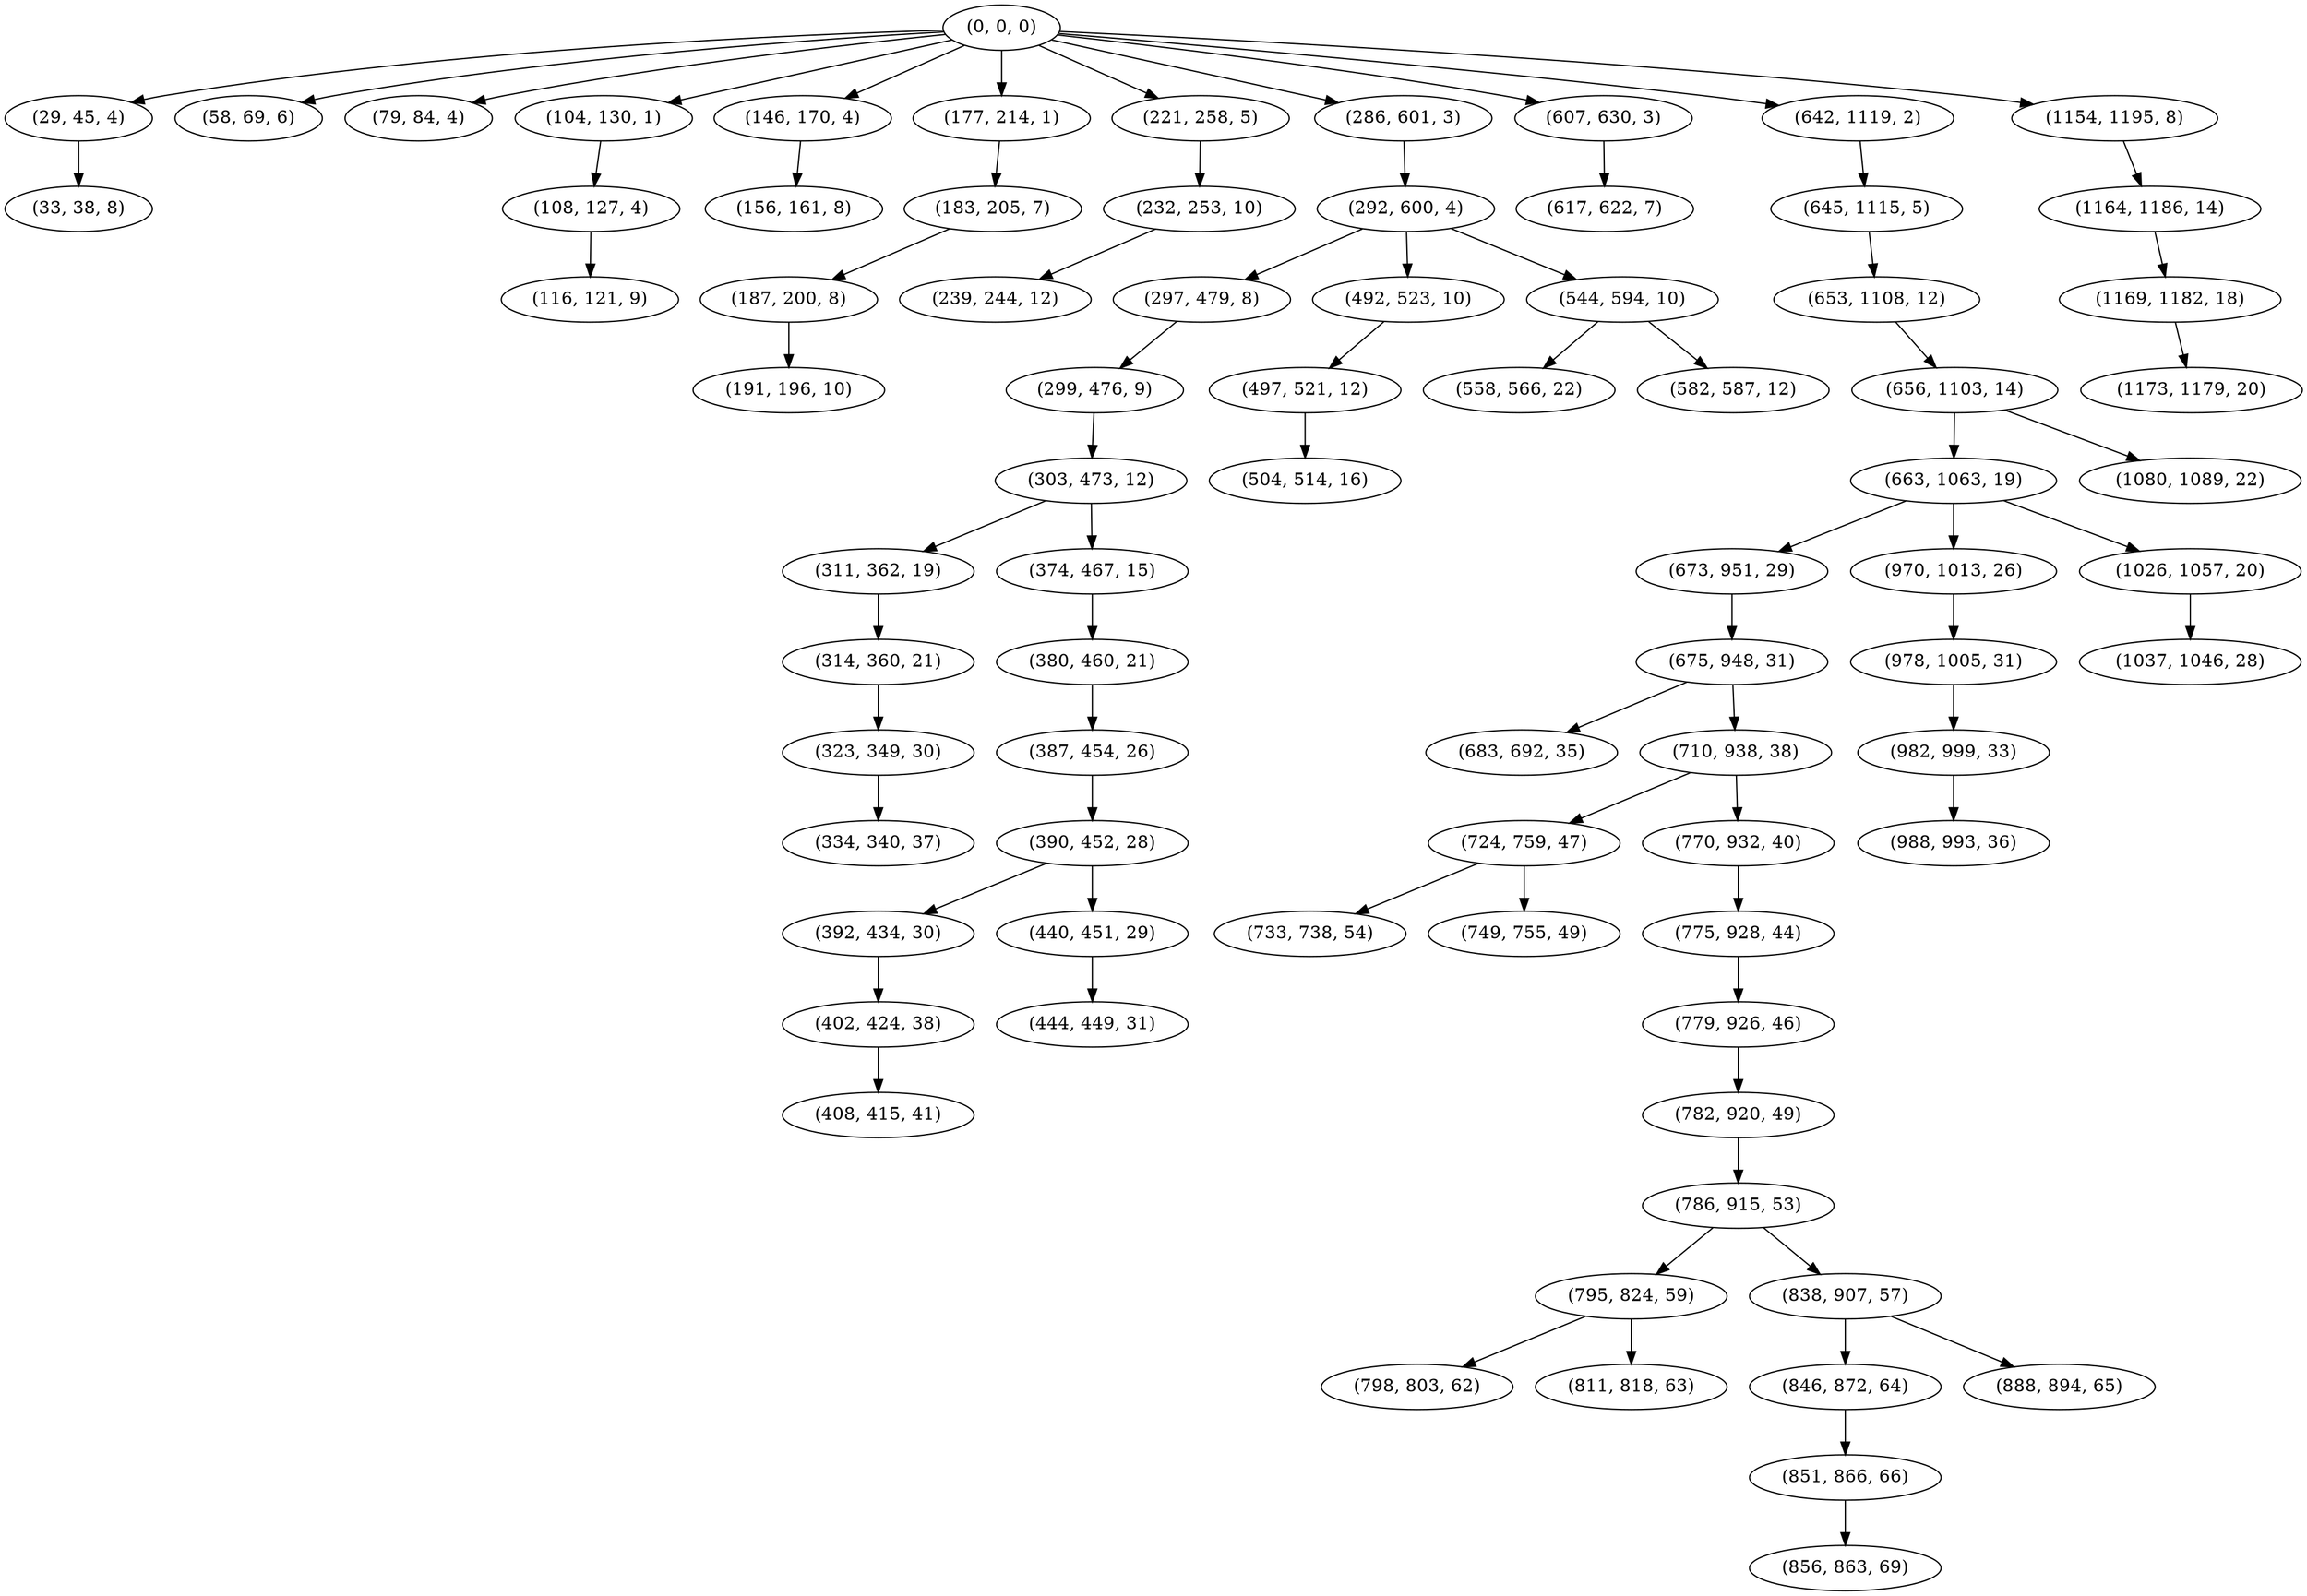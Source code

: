 digraph tree {
    "(0, 0, 0)";
    "(29, 45, 4)";
    "(33, 38, 8)";
    "(58, 69, 6)";
    "(79, 84, 4)";
    "(104, 130, 1)";
    "(108, 127, 4)";
    "(116, 121, 9)";
    "(146, 170, 4)";
    "(156, 161, 8)";
    "(177, 214, 1)";
    "(183, 205, 7)";
    "(187, 200, 8)";
    "(191, 196, 10)";
    "(221, 258, 5)";
    "(232, 253, 10)";
    "(239, 244, 12)";
    "(286, 601, 3)";
    "(292, 600, 4)";
    "(297, 479, 8)";
    "(299, 476, 9)";
    "(303, 473, 12)";
    "(311, 362, 19)";
    "(314, 360, 21)";
    "(323, 349, 30)";
    "(334, 340, 37)";
    "(374, 467, 15)";
    "(380, 460, 21)";
    "(387, 454, 26)";
    "(390, 452, 28)";
    "(392, 434, 30)";
    "(402, 424, 38)";
    "(408, 415, 41)";
    "(440, 451, 29)";
    "(444, 449, 31)";
    "(492, 523, 10)";
    "(497, 521, 12)";
    "(504, 514, 16)";
    "(544, 594, 10)";
    "(558, 566, 22)";
    "(582, 587, 12)";
    "(607, 630, 3)";
    "(617, 622, 7)";
    "(642, 1119, 2)";
    "(645, 1115, 5)";
    "(653, 1108, 12)";
    "(656, 1103, 14)";
    "(663, 1063, 19)";
    "(673, 951, 29)";
    "(675, 948, 31)";
    "(683, 692, 35)";
    "(710, 938, 38)";
    "(724, 759, 47)";
    "(733, 738, 54)";
    "(749, 755, 49)";
    "(770, 932, 40)";
    "(775, 928, 44)";
    "(779, 926, 46)";
    "(782, 920, 49)";
    "(786, 915, 53)";
    "(795, 824, 59)";
    "(798, 803, 62)";
    "(811, 818, 63)";
    "(838, 907, 57)";
    "(846, 872, 64)";
    "(851, 866, 66)";
    "(856, 863, 69)";
    "(888, 894, 65)";
    "(970, 1013, 26)";
    "(978, 1005, 31)";
    "(982, 999, 33)";
    "(988, 993, 36)";
    "(1026, 1057, 20)";
    "(1037, 1046, 28)";
    "(1080, 1089, 22)";
    "(1154, 1195, 8)";
    "(1164, 1186, 14)";
    "(1169, 1182, 18)";
    "(1173, 1179, 20)";
    "(0, 0, 0)" -> "(29, 45, 4)";
    "(0, 0, 0)" -> "(58, 69, 6)";
    "(0, 0, 0)" -> "(79, 84, 4)";
    "(0, 0, 0)" -> "(104, 130, 1)";
    "(0, 0, 0)" -> "(146, 170, 4)";
    "(0, 0, 0)" -> "(177, 214, 1)";
    "(0, 0, 0)" -> "(221, 258, 5)";
    "(0, 0, 0)" -> "(286, 601, 3)";
    "(0, 0, 0)" -> "(607, 630, 3)";
    "(0, 0, 0)" -> "(642, 1119, 2)";
    "(0, 0, 0)" -> "(1154, 1195, 8)";
    "(29, 45, 4)" -> "(33, 38, 8)";
    "(104, 130, 1)" -> "(108, 127, 4)";
    "(108, 127, 4)" -> "(116, 121, 9)";
    "(146, 170, 4)" -> "(156, 161, 8)";
    "(177, 214, 1)" -> "(183, 205, 7)";
    "(183, 205, 7)" -> "(187, 200, 8)";
    "(187, 200, 8)" -> "(191, 196, 10)";
    "(221, 258, 5)" -> "(232, 253, 10)";
    "(232, 253, 10)" -> "(239, 244, 12)";
    "(286, 601, 3)" -> "(292, 600, 4)";
    "(292, 600, 4)" -> "(297, 479, 8)";
    "(292, 600, 4)" -> "(492, 523, 10)";
    "(292, 600, 4)" -> "(544, 594, 10)";
    "(297, 479, 8)" -> "(299, 476, 9)";
    "(299, 476, 9)" -> "(303, 473, 12)";
    "(303, 473, 12)" -> "(311, 362, 19)";
    "(303, 473, 12)" -> "(374, 467, 15)";
    "(311, 362, 19)" -> "(314, 360, 21)";
    "(314, 360, 21)" -> "(323, 349, 30)";
    "(323, 349, 30)" -> "(334, 340, 37)";
    "(374, 467, 15)" -> "(380, 460, 21)";
    "(380, 460, 21)" -> "(387, 454, 26)";
    "(387, 454, 26)" -> "(390, 452, 28)";
    "(390, 452, 28)" -> "(392, 434, 30)";
    "(390, 452, 28)" -> "(440, 451, 29)";
    "(392, 434, 30)" -> "(402, 424, 38)";
    "(402, 424, 38)" -> "(408, 415, 41)";
    "(440, 451, 29)" -> "(444, 449, 31)";
    "(492, 523, 10)" -> "(497, 521, 12)";
    "(497, 521, 12)" -> "(504, 514, 16)";
    "(544, 594, 10)" -> "(558, 566, 22)";
    "(544, 594, 10)" -> "(582, 587, 12)";
    "(607, 630, 3)" -> "(617, 622, 7)";
    "(642, 1119, 2)" -> "(645, 1115, 5)";
    "(645, 1115, 5)" -> "(653, 1108, 12)";
    "(653, 1108, 12)" -> "(656, 1103, 14)";
    "(656, 1103, 14)" -> "(663, 1063, 19)";
    "(656, 1103, 14)" -> "(1080, 1089, 22)";
    "(663, 1063, 19)" -> "(673, 951, 29)";
    "(663, 1063, 19)" -> "(970, 1013, 26)";
    "(663, 1063, 19)" -> "(1026, 1057, 20)";
    "(673, 951, 29)" -> "(675, 948, 31)";
    "(675, 948, 31)" -> "(683, 692, 35)";
    "(675, 948, 31)" -> "(710, 938, 38)";
    "(710, 938, 38)" -> "(724, 759, 47)";
    "(710, 938, 38)" -> "(770, 932, 40)";
    "(724, 759, 47)" -> "(733, 738, 54)";
    "(724, 759, 47)" -> "(749, 755, 49)";
    "(770, 932, 40)" -> "(775, 928, 44)";
    "(775, 928, 44)" -> "(779, 926, 46)";
    "(779, 926, 46)" -> "(782, 920, 49)";
    "(782, 920, 49)" -> "(786, 915, 53)";
    "(786, 915, 53)" -> "(795, 824, 59)";
    "(786, 915, 53)" -> "(838, 907, 57)";
    "(795, 824, 59)" -> "(798, 803, 62)";
    "(795, 824, 59)" -> "(811, 818, 63)";
    "(838, 907, 57)" -> "(846, 872, 64)";
    "(838, 907, 57)" -> "(888, 894, 65)";
    "(846, 872, 64)" -> "(851, 866, 66)";
    "(851, 866, 66)" -> "(856, 863, 69)";
    "(970, 1013, 26)" -> "(978, 1005, 31)";
    "(978, 1005, 31)" -> "(982, 999, 33)";
    "(982, 999, 33)" -> "(988, 993, 36)";
    "(1026, 1057, 20)" -> "(1037, 1046, 28)";
    "(1154, 1195, 8)" -> "(1164, 1186, 14)";
    "(1164, 1186, 14)" -> "(1169, 1182, 18)";
    "(1169, 1182, 18)" -> "(1173, 1179, 20)";
}
